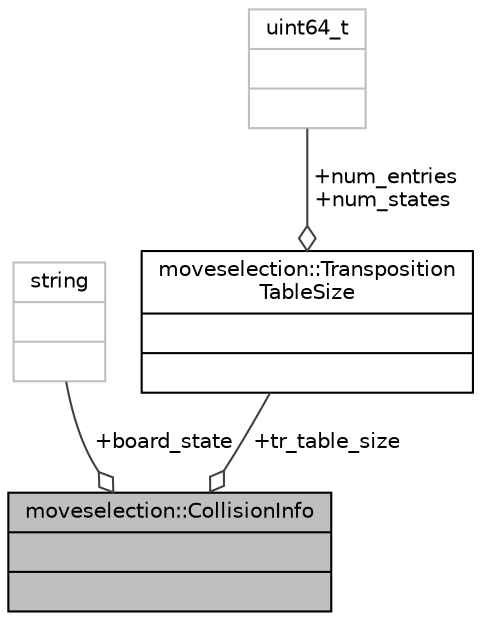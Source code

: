 digraph "moveselection::CollisionInfo"
{
 // LATEX_PDF_SIZE
  edge [fontname="Helvetica",fontsize="10",labelfontname="Helvetica",labelfontsize="10"];
  node [fontname="Helvetica",fontsize="10",shape=record];
  Node1 [label="{moveselection::CollisionInfo\n||}",height=0.2,width=0.4,color="black", fillcolor="grey75", style="filled", fontcolor="black",tooltip=" "];
  Node2 -> Node1 [color="grey25",fontsize="10",style="solid",label=" +board_state" ,arrowhead="odiamond",fontname="Helvetica"];
  Node2 [label="{string\n||}",height=0.2,width=0.4,color="grey75", fillcolor="white", style="filled",tooltip=" "];
  Node3 -> Node1 [color="grey25",fontsize="10",style="solid",label=" +tr_table_size" ,arrowhead="odiamond",fontname="Helvetica"];
  Node3 [label="{moveselection::Transposition\lTableSize\n||}",height=0.2,width=0.4,color="black", fillcolor="white", style="filled",URL="$structmoveselection_1_1TranspositionTableSize.html",tooltip=" "];
  Node4 -> Node3 [color="grey25",fontsize="10",style="solid",label=" +num_entries\n+num_states" ,arrowhead="odiamond",fontname="Helvetica"];
  Node4 [label="{uint64_t\n||}",height=0.2,width=0.4,color="grey75", fillcolor="white", style="filled",tooltip=" "];
}
